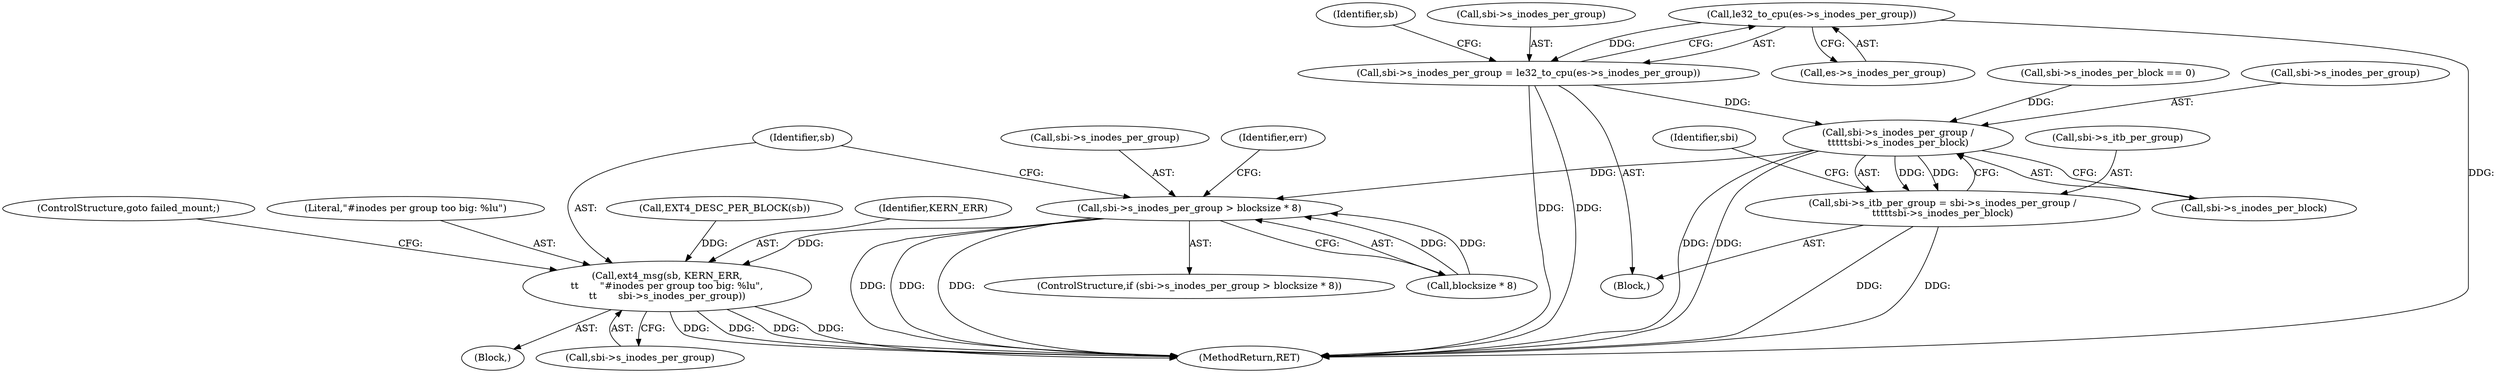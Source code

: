 digraph "0_linux_0449641130f5652b344ef6fa39fa019d7e94660a@pointer" {
"1000875" [label="(Call,le32_to_cpu(es->s_inodes_per_group))"];
"1000871" [label="(Call,sbi->s_inodes_per_group = le32_to_cpu(es->s_inodes_per_group))"];
"1000909" [label="(Call,sbi->s_inodes_per_group /\n\t\t\t\t\tsbi->s_inodes_per_block)"];
"1000905" [label="(Call,sbi->s_itb_per_group = sbi->s_inodes_per_group /\n\t\t\t\t\tsbi->s_inodes_per_block)"];
"1001036" [label="(Call,sbi->s_inodes_per_group > blocksize * 8)"];
"1001044" [label="(Call,ext4_msg(sb, KERN_ERR,\n\t\t       \"#inodes per group too big: %lu\",\n\t\t       sbi->s_inodes_per_group))"];
"1000949" [label="(Call,EXT4_DESC_PER_BLOCK(sb))"];
"1000883" [label="(Identifier,sb)"];
"1000872" [label="(Call,sbi->s_inodes_per_group)"];
"1000913" [label="(Call,sbi->s_inodes_per_block)"];
"1001040" [label="(Call,blocksize * 8)"];
"1001035" [label="(ControlStructure,if (sbi->s_inodes_per_group > blocksize * 8))"];
"1001043" [label="(Block,)"];
"1001046" [label="(Identifier,KERN_ERR)"];
"1001036" [label="(Call,sbi->s_inodes_per_group > blocksize * 8)"];
"1001051" [label="(ControlStructure,goto failed_mount;)"];
"1001044" [label="(Call,ext4_msg(sb, KERN_ERR,\n\t\t       \"#inodes per group too big: %lu\",\n\t\t       sbi->s_inodes_per_group))"];
"1000918" [label="(Identifier,sbi)"];
"1000899" [label="(Call,sbi->s_inodes_per_block == 0)"];
"1000875" [label="(Call,le32_to_cpu(es->s_inodes_per_group))"];
"1000910" [label="(Call,sbi->s_inodes_per_group)"];
"1000871" [label="(Call,sbi->s_inodes_per_group = le32_to_cpu(es->s_inodes_per_group))"];
"1001053" [label="(Identifier,err)"];
"1000909" [label="(Call,sbi->s_inodes_per_group /\n\t\t\t\t\tsbi->s_inodes_per_block)"];
"1001047" [label="(Literal,\"#inodes per group too big: %lu\")"];
"1000876" [label="(Call,es->s_inodes_per_group)"];
"1001048" [label="(Call,sbi->s_inodes_per_group)"];
"1001037" [label="(Call,sbi->s_inodes_per_group)"];
"1000905" [label="(Call,sbi->s_itb_per_group = sbi->s_inodes_per_group /\n\t\t\t\t\tsbi->s_inodes_per_block)"];
"1000906" [label="(Call,sbi->s_itb_per_group)"];
"1001045" [label="(Identifier,sb)"];
"1002222" [label="(MethodReturn,RET)"];
"1000124" [label="(Block,)"];
"1000875" -> "1000871"  [label="AST: "];
"1000875" -> "1000876"  [label="CFG: "];
"1000876" -> "1000875"  [label="AST: "];
"1000871" -> "1000875"  [label="CFG: "];
"1000875" -> "1002222"  [label="DDG: "];
"1000875" -> "1000871"  [label="DDG: "];
"1000871" -> "1000124"  [label="AST: "];
"1000872" -> "1000871"  [label="AST: "];
"1000883" -> "1000871"  [label="CFG: "];
"1000871" -> "1002222"  [label="DDG: "];
"1000871" -> "1002222"  [label="DDG: "];
"1000871" -> "1000909"  [label="DDG: "];
"1000909" -> "1000905"  [label="AST: "];
"1000909" -> "1000913"  [label="CFG: "];
"1000910" -> "1000909"  [label="AST: "];
"1000913" -> "1000909"  [label="AST: "];
"1000905" -> "1000909"  [label="CFG: "];
"1000909" -> "1002222"  [label="DDG: "];
"1000909" -> "1002222"  [label="DDG: "];
"1000909" -> "1000905"  [label="DDG: "];
"1000909" -> "1000905"  [label="DDG: "];
"1000899" -> "1000909"  [label="DDG: "];
"1000909" -> "1001036"  [label="DDG: "];
"1000905" -> "1000124"  [label="AST: "];
"1000906" -> "1000905"  [label="AST: "];
"1000918" -> "1000905"  [label="CFG: "];
"1000905" -> "1002222"  [label="DDG: "];
"1000905" -> "1002222"  [label="DDG: "];
"1001036" -> "1001035"  [label="AST: "];
"1001036" -> "1001040"  [label="CFG: "];
"1001037" -> "1001036"  [label="AST: "];
"1001040" -> "1001036"  [label="AST: "];
"1001045" -> "1001036"  [label="CFG: "];
"1001053" -> "1001036"  [label="CFG: "];
"1001036" -> "1002222"  [label="DDG: "];
"1001036" -> "1002222"  [label="DDG: "];
"1001036" -> "1002222"  [label="DDG: "];
"1001040" -> "1001036"  [label="DDG: "];
"1001040" -> "1001036"  [label="DDG: "];
"1001036" -> "1001044"  [label="DDG: "];
"1001044" -> "1001043"  [label="AST: "];
"1001044" -> "1001048"  [label="CFG: "];
"1001045" -> "1001044"  [label="AST: "];
"1001046" -> "1001044"  [label="AST: "];
"1001047" -> "1001044"  [label="AST: "];
"1001048" -> "1001044"  [label="AST: "];
"1001051" -> "1001044"  [label="CFG: "];
"1001044" -> "1002222"  [label="DDG: "];
"1001044" -> "1002222"  [label="DDG: "];
"1001044" -> "1002222"  [label="DDG: "];
"1001044" -> "1002222"  [label="DDG: "];
"1000949" -> "1001044"  [label="DDG: "];
}
